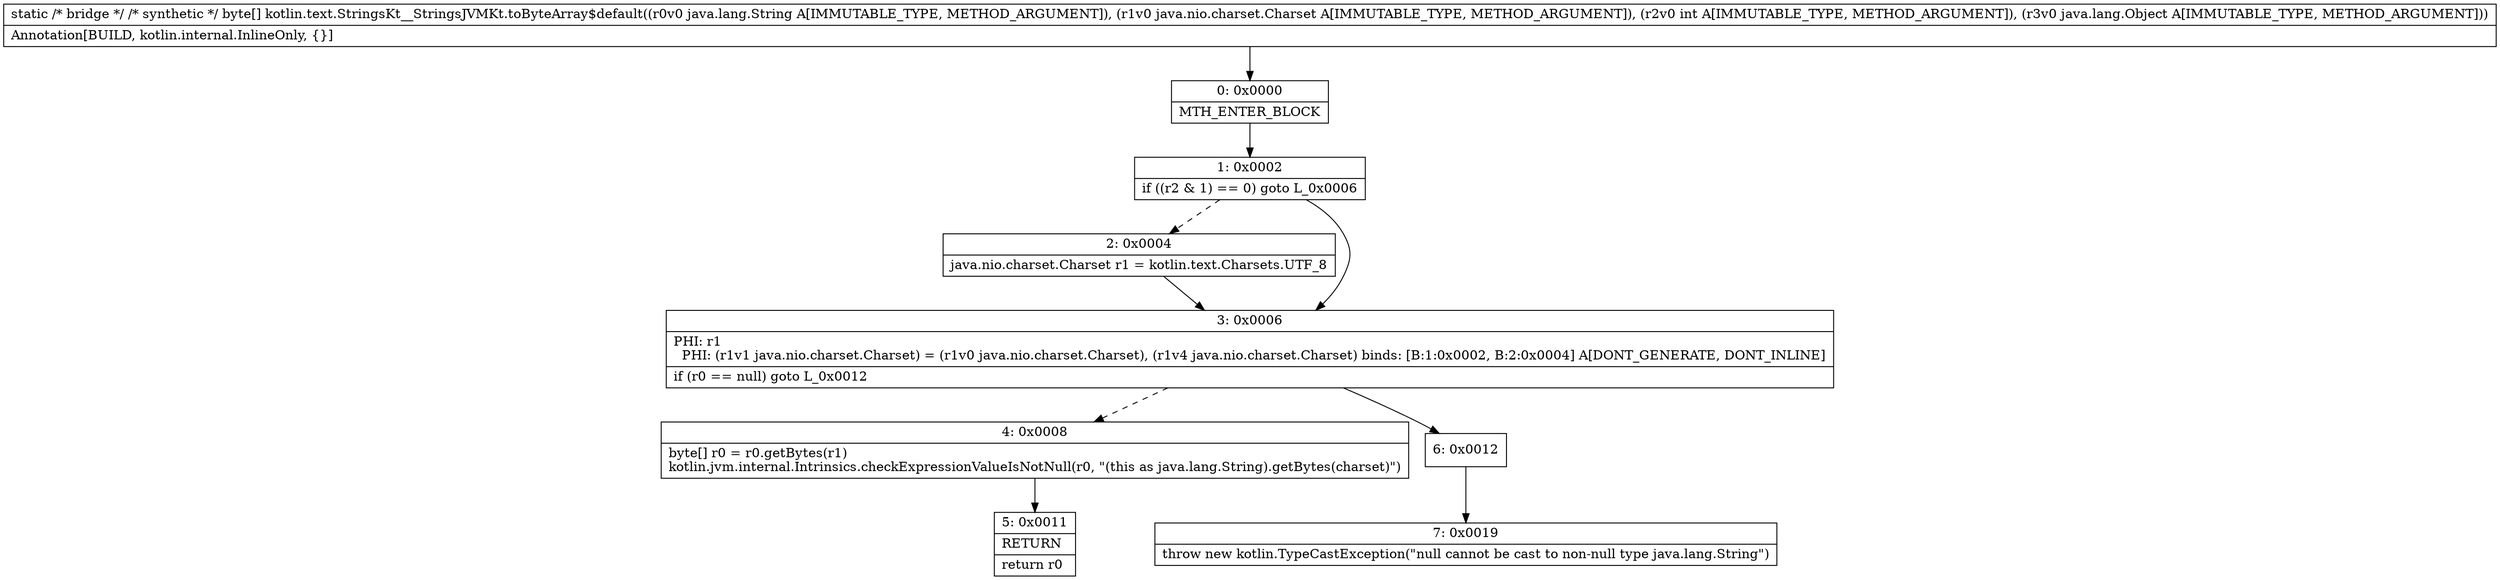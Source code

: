 digraph "CFG forkotlin.text.StringsKt__StringsJVMKt.toByteArray$default(Ljava\/lang\/String;Ljava\/nio\/charset\/Charset;ILjava\/lang\/Object;)[B" {
Node_0 [shape=record,label="{0\:\ 0x0000|MTH_ENTER_BLOCK\l}"];
Node_1 [shape=record,label="{1\:\ 0x0002|if ((r2 & 1) == 0) goto L_0x0006\l}"];
Node_2 [shape=record,label="{2\:\ 0x0004|java.nio.charset.Charset r1 = kotlin.text.Charsets.UTF_8\l}"];
Node_3 [shape=record,label="{3\:\ 0x0006|PHI: r1 \l  PHI: (r1v1 java.nio.charset.Charset) = (r1v0 java.nio.charset.Charset), (r1v4 java.nio.charset.Charset) binds: [B:1:0x0002, B:2:0x0004] A[DONT_GENERATE, DONT_INLINE]\l|if (r0 == null) goto L_0x0012\l}"];
Node_4 [shape=record,label="{4\:\ 0x0008|byte[] r0 = r0.getBytes(r1)\lkotlin.jvm.internal.Intrinsics.checkExpressionValueIsNotNull(r0, \"(this as java.lang.String).getBytes(charset)\")\l}"];
Node_5 [shape=record,label="{5\:\ 0x0011|RETURN\l|return r0\l}"];
Node_6 [shape=record,label="{6\:\ 0x0012}"];
Node_7 [shape=record,label="{7\:\ 0x0019|throw new kotlin.TypeCastException(\"null cannot be cast to non\-null type java.lang.String\")\l}"];
MethodNode[shape=record,label="{static \/* bridge *\/ \/* synthetic *\/ byte[] kotlin.text.StringsKt__StringsJVMKt.toByteArray$default((r0v0 java.lang.String A[IMMUTABLE_TYPE, METHOD_ARGUMENT]), (r1v0 java.nio.charset.Charset A[IMMUTABLE_TYPE, METHOD_ARGUMENT]), (r2v0 int A[IMMUTABLE_TYPE, METHOD_ARGUMENT]), (r3v0 java.lang.Object A[IMMUTABLE_TYPE, METHOD_ARGUMENT]))  | Annotation[BUILD, kotlin.internal.InlineOnly, \{\}]\l}"];
MethodNode -> Node_0;
Node_0 -> Node_1;
Node_1 -> Node_2[style=dashed];
Node_1 -> Node_3;
Node_2 -> Node_3;
Node_3 -> Node_4[style=dashed];
Node_3 -> Node_6;
Node_4 -> Node_5;
Node_6 -> Node_7;
}

